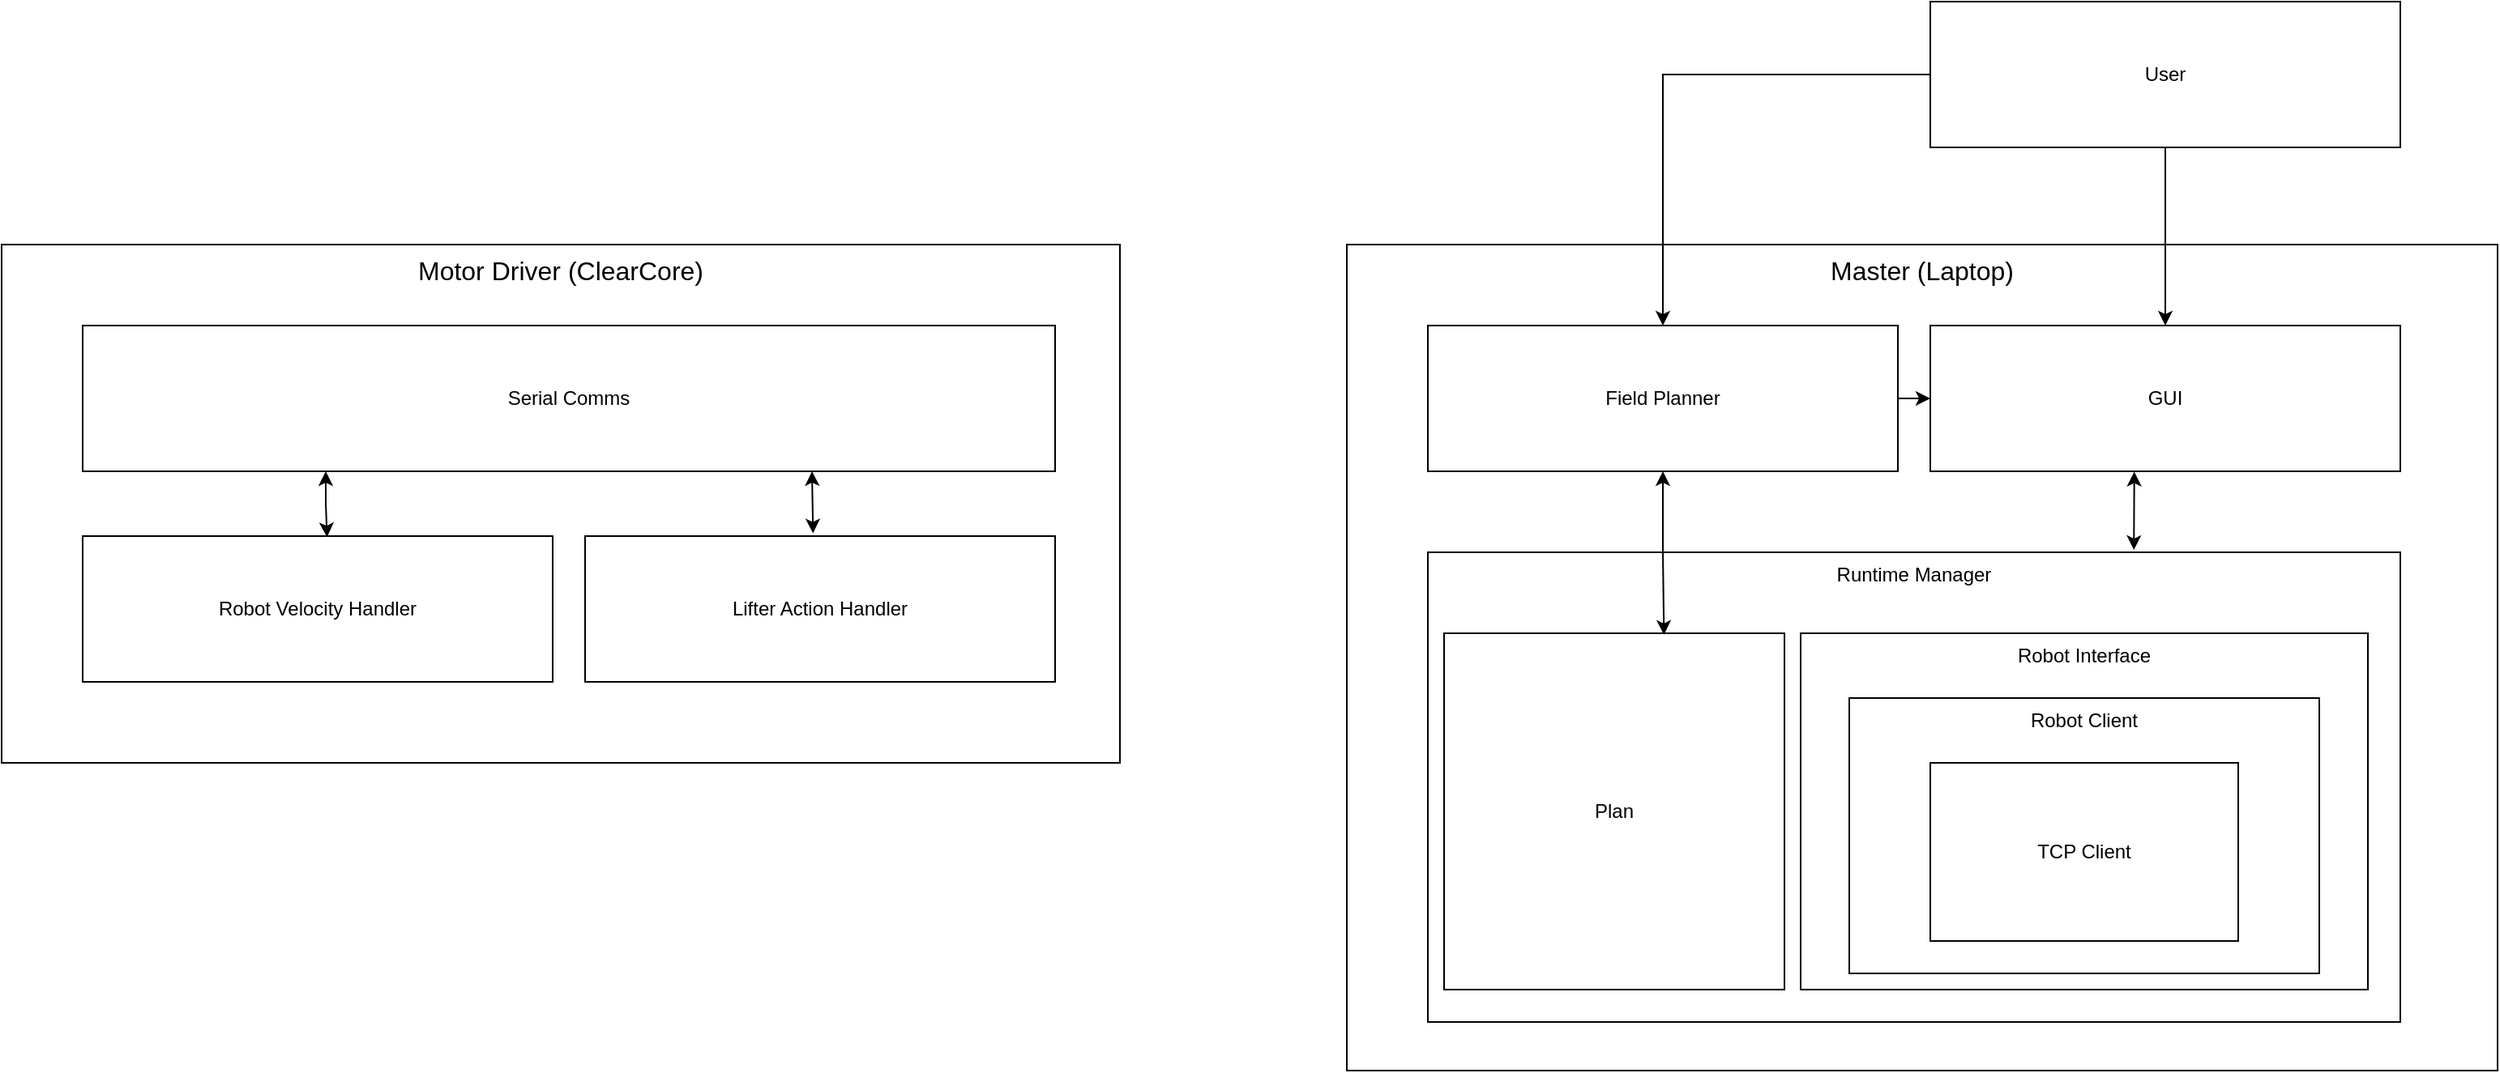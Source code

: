 <mxfile version="14.7.6" type="device"><diagram id="HjjDRPqPhWfrdKk6NoQq" name="Page-1"><mxGraphModel dx="3626" dy="1720" grid="1" gridSize="10" guides="1" tooltips="1" connect="1" arrows="1" fold="1" page="0" pageScale="1" pageWidth="850" pageHeight="1100" math="0" shadow="0"><root><mxCell id="0"/><mxCell id="1" parent="0"/><mxCell id="bsOQisGlFsIBJ-DtpN42-1" value="Master (Laptop)" style="rounded=0;whiteSpace=wrap;html=1;verticalAlign=top;fontSize=16;" vertex="1" parent="1"><mxGeometry x="-150" y="10" width="710" height="510" as="geometry"/></mxCell><mxCell id="bsOQisGlFsIBJ-DtpN42-25" style="edgeStyle=orthogonalEdgeStyle;rounded=0;orthogonalLoop=1;jettySize=auto;html=1;exitX=1;exitY=0.5;exitDx=0;exitDy=0;entryX=0;entryY=0.5;entryDx=0;entryDy=0;fontSize=16;" edge="1" parent="1" source="bsOQisGlFsIBJ-DtpN42-5" target="bsOQisGlFsIBJ-DtpN42-10"><mxGeometry relative="1" as="geometry"/></mxCell><mxCell id="bsOQisGlFsIBJ-DtpN42-5" value="Field Planner" style="rounded=0;whiteSpace=wrap;html=1;" vertex="1" parent="1"><mxGeometry x="-100" y="60" width="290" height="90" as="geometry"/></mxCell><mxCell id="bsOQisGlFsIBJ-DtpN42-10" value="GUI" style="rounded=0;whiteSpace=wrap;html=1;" vertex="1" parent="1"><mxGeometry x="210" y="60" width="290" height="90" as="geometry"/></mxCell><mxCell id="bsOQisGlFsIBJ-DtpN42-12" value="Runtime Manager" style="rounded=0;whiteSpace=wrap;html=1;verticalAlign=top;" vertex="1" parent="1"><mxGeometry x="-100" y="200" width="600" height="290" as="geometry"/></mxCell><mxCell id="bsOQisGlFsIBJ-DtpN42-19" value="Plan" style="rounded=0;whiteSpace=wrap;html=1;verticalAlign=middle;horizontal=1;" vertex="1" parent="1"><mxGeometry x="-90" y="250" width="210" height="220" as="geometry"/></mxCell><mxCell id="bsOQisGlFsIBJ-DtpN42-20" value="Robot Interface" style="rounded=0;whiteSpace=wrap;html=1;verticalAlign=top;" vertex="1" parent="1"><mxGeometry x="130" y="250" width="350" height="220" as="geometry"/></mxCell><mxCell id="bsOQisGlFsIBJ-DtpN42-21" value="Robot Client" style="rounded=0;whiteSpace=wrap;html=1;verticalAlign=top;" vertex="1" parent="1"><mxGeometry x="160" y="290" width="290" height="170" as="geometry"/></mxCell><mxCell id="bsOQisGlFsIBJ-DtpN42-22" value="TCP Client" style="rounded=0;whiteSpace=wrap;html=1;verticalAlign=middle;" vertex="1" parent="1"><mxGeometry x="210" y="330" width="190" height="110" as="geometry"/></mxCell><mxCell id="bsOQisGlFsIBJ-DtpN42-27" style="edgeStyle=orthogonalEdgeStyle;rounded=0;orthogonalLoop=1;jettySize=auto;html=1;exitX=0.5;exitY=1;exitDx=0;exitDy=0;entryX=0.5;entryY=0;entryDx=0;entryDy=0;fontSize=16;" edge="1" parent="1" source="bsOQisGlFsIBJ-DtpN42-26" target="bsOQisGlFsIBJ-DtpN42-10"><mxGeometry relative="1" as="geometry"/></mxCell><mxCell id="bsOQisGlFsIBJ-DtpN42-28" style="edgeStyle=orthogonalEdgeStyle;rounded=0;orthogonalLoop=1;jettySize=auto;html=1;exitX=0;exitY=0.5;exitDx=0;exitDy=0;fontSize=16;" edge="1" parent="1" source="bsOQisGlFsIBJ-DtpN42-26" target="bsOQisGlFsIBJ-DtpN42-5"><mxGeometry relative="1" as="geometry"/></mxCell><mxCell id="bsOQisGlFsIBJ-DtpN42-26" value="User" style="rounded=0;whiteSpace=wrap;html=1;" vertex="1" parent="1"><mxGeometry x="210" y="-140" width="290" height="90" as="geometry"/></mxCell><mxCell id="bsOQisGlFsIBJ-DtpN42-29" value="" style="endArrow=classic;startArrow=classic;html=1;fontSize=16;exitX=0.726;exitY=-0.005;exitDx=0;exitDy=0;exitPerimeter=0;entryX=0.434;entryY=1.003;entryDx=0;entryDy=0;entryPerimeter=0;" edge="1" parent="1" source="bsOQisGlFsIBJ-DtpN42-12" target="bsOQisGlFsIBJ-DtpN42-10"><mxGeometry width="50" height="50" relative="1" as="geometry"><mxPoint x="300" y="220" as="sourcePoint"/><mxPoint x="350" y="170" as="targetPoint"/></mxGeometry></mxCell><mxCell id="bsOQisGlFsIBJ-DtpN42-32" style="edgeStyle=orthogonalEdgeStyle;rounded=0;orthogonalLoop=1;jettySize=auto;html=1;exitX=0.5;exitY=1;exitDx=0;exitDy=0;entryX=0.646;entryY=0.004;entryDx=0;entryDy=0;entryPerimeter=0;fontSize=16;startArrow=classic;startFill=1;" edge="1" parent="1" source="bsOQisGlFsIBJ-DtpN42-5" target="bsOQisGlFsIBJ-DtpN42-19"><mxGeometry relative="1" as="geometry"/></mxCell><mxCell id="bsOQisGlFsIBJ-DtpN42-33" value="Motor Driver (ClearCore)" style="rounded=0;whiteSpace=wrap;html=1;verticalAlign=top;fontSize=16;" vertex="1" parent="1"><mxGeometry x="-980" y="10" width="690" height="320" as="geometry"/></mxCell><mxCell id="bsOQisGlFsIBJ-DtpN42-40" style="edgeStyle=orthogonalEdgeStyle;rounded=0;orthogonalLoop=1;jettySize=auto;html=1;exitX=0.25;exitY=1;exitDx=0;exitDy=0;entryX=0.52;entryY=0.007;entryDx=0;entryDy=0;entryPerimeter=0;fontSize=16;startArrow=classic;startFill=1;" edge="1" parent="1" source="bsOQisGlFsIBJ-DtpN42-35" target="bsOQisGlFsIBJ-DtpN42-36"><mxGeometry relative="1" as="geometry"/></mxCell><mxCell id="bsOQisGlFsIBJ-DtpN42-41" style="edgeStyle=orthogonalEdgeStyle;rounded=0;orthogonalLoop=1;jettySize=auto;html=1;exitX=0.75;exitY=1;exitDx=0;exitDy=0;entryX=0.485;entryY=-0.019;entryDx=0;entryDy=0;entryPerimeter=0;fontSize=16;startArrow=classic;startFill=1;" edge="1" parent="1" source="bsOQisGlFsIBJ-DtpN42-35" target="bsOQisGlFsIBJ-DtpN42-37"><mxGeometry relative="1" as="geometry"/></mxCell><mxCell id="bsOQisGlFsIBJ-DtpN42-35" value="Serial Comms" style="rounded=0;whiteSpace=wrap;html=1;" vertex="1" parent="1"><mxGeometry x="-930" y="60" width="600" height="90" as="geometry"/></mxCell><mxCell id="bsOQisGlFsIBJ-DtpN42-36" value="Robot Velocity Handler" style="rounded=0;whiteSpace=wrap;html=1;" vertex="1" parent="1"><mxGeometry x="-930" y="190" width="290" height="90" as="geometry"/></mxCell><mxCell id="bsOQisGlFsIBJ-DtpN42-37" value="Lifter Action Handler" style="rounded=0;whiteSpace=wrap;html=1;" vertex="1" parent="1"><mxGeometry x="-620" y="190" width="290" height="90" as="geometry"/></mxCell></root></mxGraphModel></diagram></mxfile>